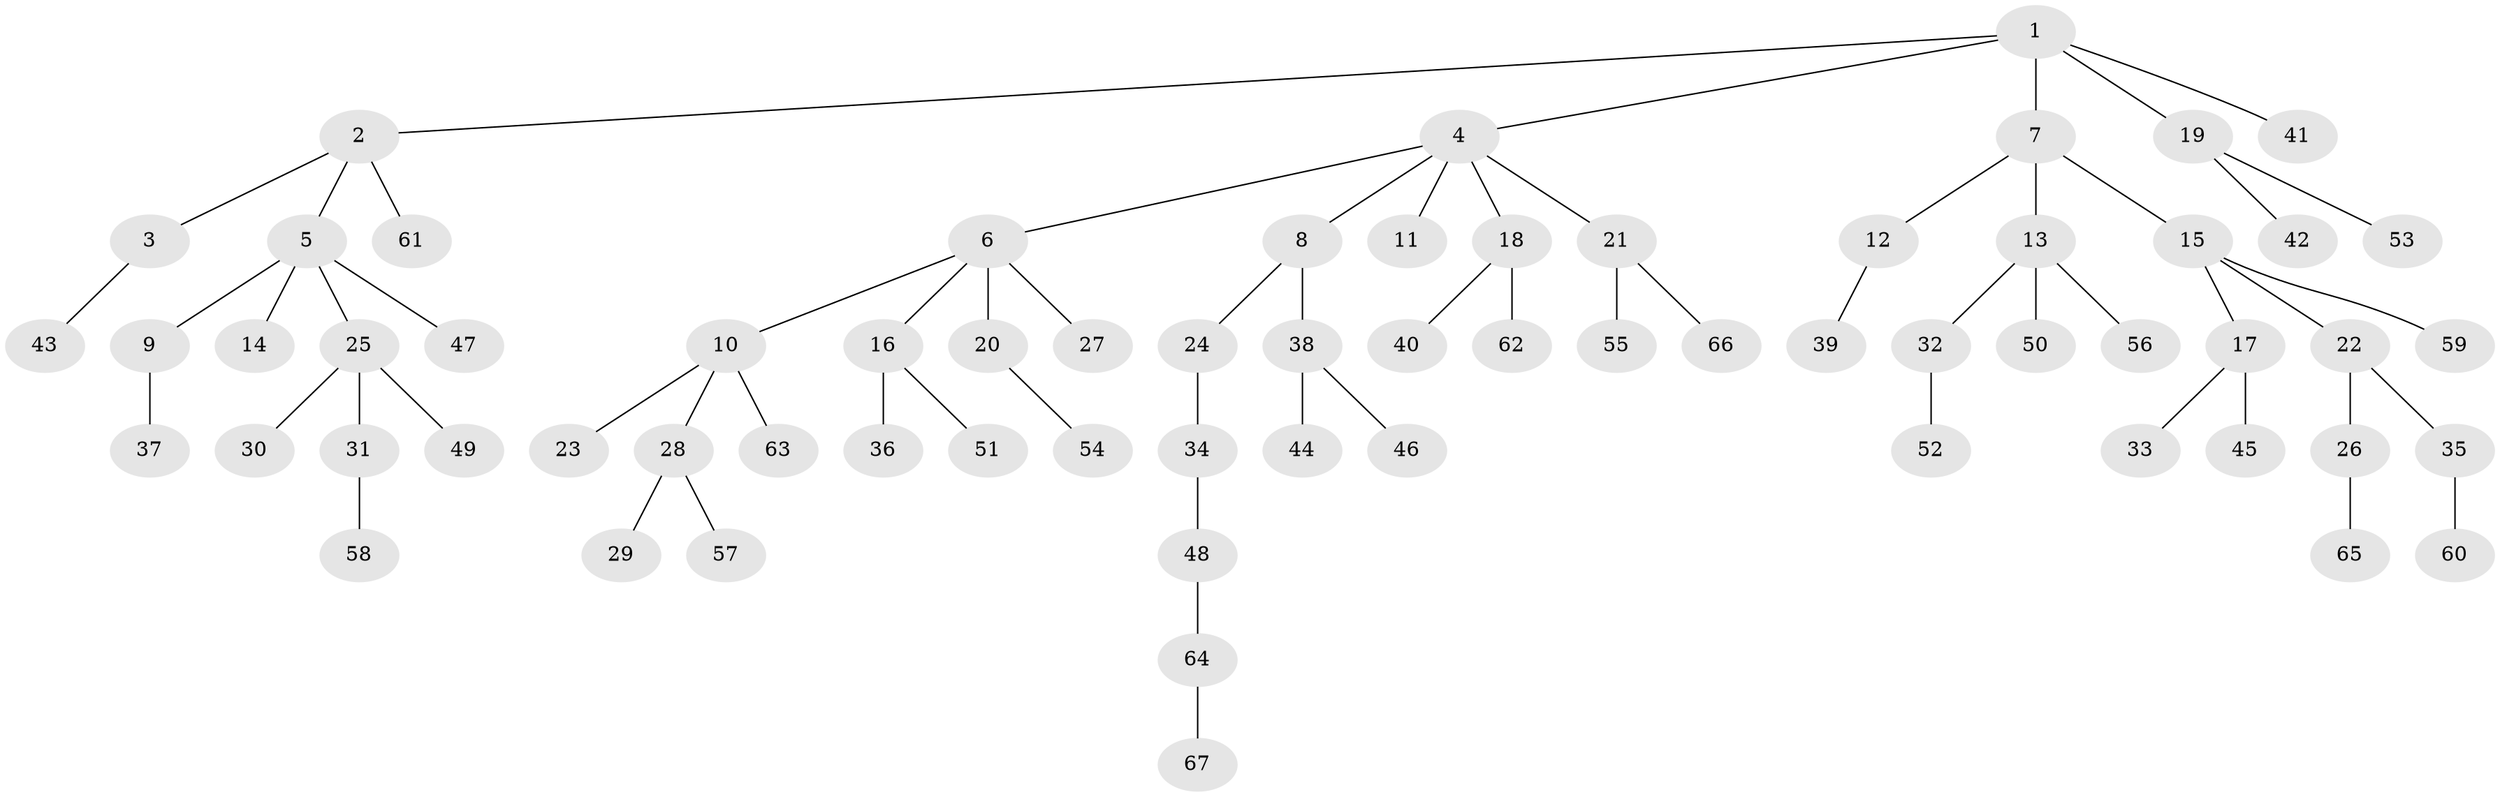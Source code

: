 // coarse degree distribution, {6: 0.044444444444444446, 3: 0.06666666666666667, 1: 0.6444444444444445, 5: 0.08888888888888889, 4: 0.044444444444444446, 2: 0.1111111111111111}
// Generated by graph-tools (version 1.1) at 2025/42/03/06/25 10:42:03]
// undirected, 67 vertices, 66 edges
graph export_dot {
graph [start="1"]
  node [color=gray90,style=filled];
  1;
  2;
  3;
  4;
  5;
  6;
  7;
  8;
  9;
  10;
  11;
  12;
  13;
  14;
  15;
  16;
  17;
  18;
  19;
  20;
  21;
  22;
  23;
  24;
  25;
  26;
  27;
  28;
  29;
  30;
  31;
  32;
  33;
  34;
  35;
  36;
  37;
  38;
  39;
  40;
  41;
  42;
  43;
  44;
  45;
  46;
  47;
  48;
  49;
  50;
  51;
  52;
  53;
  54;
  55;
  56;
  57;
  58;
  59;
  60;
  61;
  62;
  63;
  64;
  65;
  66;
  67;
  1 -- 2;
  1 -- 4;
  1 -- 7;
  1 -- 19;
  1 -- 41;
  2 -- 3;
  2 -- 5;
  2 -- 61;
  3 -- 43;
  4 -- 6;
  4 -- 8;
  4 -- 11;
  4 -- 18;
  4 -- 21;
  5 -- 9;
  5 -- 14;
  5 -- 25;
  5 -- 47;
  6 -- 10;
  6 -- 16;
  6 -- 20;
  6 -- 27;
  7 -- 12;
  7 -- 13;
  7 -- 15;
  8 -- 24;
  8 -- 38;
  9 -- 37;
  10 -- 23;
  10 -- 28;
  10 -- 63;
  12 -- 39;
  13 -- 32;
  13 -- 50;
  13 -- 56;
  15 -- 17;
  15 -- 22;
  15 -- 59;
  16 -- 36;
  16 -- 51;
  17 -- 33;
  17 -- 45;
  18 -- 40;
  18 -- 62;
  19 -- 42;
  19 -- 53;
  20 -- 54;
  21 -- 55;
  21 -- 66;
  22 -- 26;
  22 -- 35;
  24 -- 34;
  25 -- 30;
  25 -- 31;
  25 -- 49;
  26 -- 65;
  28 -- 29;
  28 -- 57;
  31 -- 58;
  32 -- 52;
  34 -- 48;
  35 -- 60;
  38 -- 44;
  38 -- 46;
  48 -- 64;
  64 -- 67;
}
